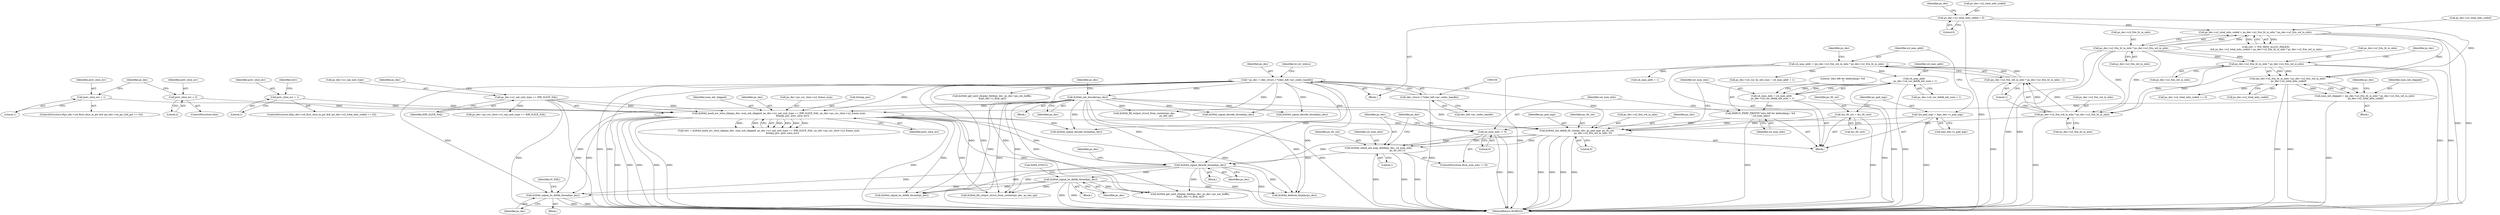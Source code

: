 digraph "0_Android_7109ce3f8f90a28ca9f0ee6e14f6ac5e414c62cf@API" {
"1001820" [label="(Call,ih264d_signal_bs_deblk_thread(ps_dec))"];
"1000896" [label="(Call,ih264d_init_decoder(ps_dec))"];
"1000153" [label="(Call,* ps_dec = (dec_struct_t *)(dec_hdl->pv_codec_handle))"];
"1000155" [label="(Call,(dec_struct_t *)(dec_hdl->pv_codec_handle))"];
"1001712" [label="(Call,ih264d_signal_decode_thread(ps_dec))"];
"1001678" [label="(Call,ih264d_init_deblk_tfr_ctxt(ps_dec, ps_pad_mgr, ps_tfr_cxt,\n                                           ps_dec->u2_frm_wd_in_mbs, 0))"];
"1001541" [label="(Call,ih264d_mark_err_slice_skip(ps_dec, num_mb_skipped, ps_dec->u1_nal_unit_type == IDR_SLICE_NAL, ps_dec->ps_cur_slice->u2_frame_num,\n                                    &temp_poc, prev_slice_err))"];
"1001496" [label="(Call,num_mb_skipped = (ps_dec->u2_frm_ht_in_mbs * ps_dec->u2_frm_wd_in_mbs)\n - ps_dec->u2_total_mbs_coded)"];
"1001498" [label="(Call,(ps_dec->u2_frm_ht_in_mbs * ps_dec->u2_frm_wd_in_mbs)\n - ps_dec->u2_total_mbs_coded)"];
"1001499" [label="(Call,ps_dec->u2_frm_ht_in_mbs * ps_dec->u2_frm_wd_in_mbs)"];
"1001484" [label="(Call,ps_dec->u2_frm_ht_in_mbs * ps_dec->u2_frm_wd_in_mbs)"];
"1001480" [label="(Call,ps_dec->u2_total_mbs_coded < ps_dec->u2_frm_ht_in_mbs * ps_dec->u2_frm_wd_in_mbs)"];
"1000908" [label="(Call,ps_dec->u2_total_mbs_coded = 0)"];
"1001544" [label="(Call,ps_dec->u1_nal_unit_type == IDR_SLICE_NAL)"];
"1001519" [label="(Call,prev_slice_err = 1)"];
"1001536" [label="(Call,prev_slice_err = 1)"];
"1001523" [label="(Call,prev_slice_err = 2)"];
"1001654" [label="(Call,*ps_pad_mgr = &ps_dec->s_pad_mgr)"];
"1001649" [label="(Call,*ps_tfr_cxt = &s_tfr_ctxt)"];
"1001663" [label="(Call,ps_dec->u2_frm_wd_in_mbs * ps_dec->u2_frm_ht_in_mbs)"];
"1001702" [label="(Call,ih264d_check_mb_map_deblk(ps_dec, u4_num_mbs,\n                                                   ps_tfr_cxt,1))"];
"1001699" [label="(Call,u4_num_mbs != 0)"];
"1001695" [label="(Call,DEBUG_PERF_PRINTF(\"mbs left for deblocking= %d \n\",u4_num_mbs))"];
"1001686" [label="(Call,u4_num_mbs = u4_max_addr\n - ps_dec->u4_cur_deblk_mb_num + 1)"];
"1001688" [label="(Call,u4_max_addr\n - ps_dec->u4_cur_deblk_mb_num + 1)"];
"1001660" [label="(Call,u4_max_addr = (ps_dec->u2_frm_wd_in_mbs * ps_dec->u2_frm_ht_in_mbs) - 1)"];
"1001662" [label="(Call,(ps_dec->u2_frm_wd_in_mbs * ps_dec->u2_frm_ht_in_mbs) - 1)"];
"1001721" [label="(Call,ih264d_signal_bs_deblk_thread(ps_dec))"];
"1001253" [label="(Call,ih264d_fill_output_struct_from_context(ps_dec,\n                                                           ps_dec_op))"];
"1001536" [label="(Call,prev_slice_err = 1)"];
"1001656" [label="(Call,&ps_dec->s_pad_mgr)"];
"1001556" [label="(Identifier,prev_slice_err)"];
"1001717" [label="(Identifier,ps_dec)"];
"1001551" [label="(Identifier,ps_dec)"];
"1000895" [label="(Block,)"];
"1002012" [label="(Call,ih264d_get_next_display_field(ps_dec, ps_dec->ps_out_buffer,\n &(ps_dec->s_disp_op)))"];
"1001700" [label="(Identifier,u4_num_mbs)"];
"1001538" [label="(Literal,1)"];
"1001531" [label="(Call,ps_dec->u2_total_mbs_coded == 0)"];
"1001506" [label="(Call,ps_dec->u2_total_mbs_coded)"];
"1001500" [label="(Call,ps_dec->u2_frm_ht_in_mbs)"];
"1001512" [label="(Identifier,ps_dec)"];
"1001667" [label="(Call,ps_dec->u2_frm_ht_in_mbs)"];
"1001820" [label="(Call,ih264d_signal_bs_deblk_thread(ps_dec))"];
"1001476" [label="(Call,(ret != IVD_MEM_ALLOC_FAILED)\n && ps_dec->u2_total_mbs_coded < ps_dec->u2_frm_ht_in_mbs * ps_dec->u2_frm_wd_in_mbs)"];
"1001675" [label="(Call,u4_max_addr + 1)"];
"1001704" [label="(Identifier,u4_num_mbs)"];
"1001720" [label="(Block,)"];
"1001876" [label="(Call,ih264d_deblock_display(ps_dec))"];
"1001484" [label="(Call,ps_dec->u2_frm_ht_in_mbs * ps_dec->u2_frm_wd_in_mbs)"];
"1001496" [label="(Call,num_mb_skipped = (ps_dec->u2_frm_ht_in_mbs * ps_dec->u2_frm_wd_in_mbs)\n - ps_dec->u2_total_mbs_coded)"];
"1001189" [label="(Call,ih264d_signal_decode_thread(ps_dec))"];
"1001644" [label="(Block,)"];
"1001662" [label="(Call,(ps_dec->u2_frm_wd_in_mbs * ps_dec->u2_frm_ht_in_mbs) - 1)"];
"1001650" [label="(Identifier,ps_tfr_cxt)"];
"1001673" [label="(Identifier,ps_dec)"];
"1001695" [label="(Call,DEBUG_PERF_PRINTF(\"mbs left for deblocking= %d \n\",u4_num_mbs))"];
"1001699" [label="(Call,u4_num_mbs != 0)"];
"1001539" [label="(Call,ret1 = ih264d_mark_err_slice_skip(ps_dec, num_mb_skipped, ps_dec->u1_nal_unit_type == IDR_SLICE_NAL, ps_dec->ps_cur_slice->u2_frame_num,\n                                    &temp_poc, prev_slice_err))"];
"1001660" [label="(Call,u4_max_addr = (ps_dec->u2_frm_wd_in_mbs * ps_dec->u2_frm_ht_in_mbs) - 1)"];
"1001687" [label="(Identifier,u4_num_mbs)"];
"1001712" [label="(Call,ih264d_signal_decode_thread(ps_dec))"];
"1001671" [label="(Call,ps_dec->u4_cur_bs_mb_num = u4_max_addr + 1)"];
"1000151" [label="(Block,)"];
"1001520" [label="(Identifier,prev_slice_err)"];
"1001680" [label="(Identifier,ps_pad_mgr)"];
"1001498" [label="(Call,(ps_dec->u2_frm_ht_in_mbs * ps_dec->u2_frm_wd_in_mbs)\n - ps_dec->u2_total_mbs_coded)"];
"1001497" [label="(Identifier,num_mb_skipped)"];
"1001705" [label="(Identifier,ps_tfr_cxt)"];
"1001713" [label="(Identifier,ps_dec)"];
"1000897" [label="(Identifier,ps_dec)"];
"1000713" [label="(Call,ih264d_get_next_display_field(ps_dec, ps_dec->ps_out_buffer,\n &(ps_dec->s_disp_op)))"];
"1000155" [label="(Call,(dec_struct_t *)(dec_hdl->pv_codec_handle))"];
"1001649" [label="(Call,*ps_tfr_cxt = &s_tfr_ctxt)"];
"1001661" [label="(Identifier,u4_max_addr)"];
"1001706" [label="(Literal,1)"];
"1001480" [label="(Call,ps_dec->u2_total_mbs_coded < ps_dec->u2_frm_ht_in_mbs * ps_dec->u2_frm_wd_in_mbs)"];
"1001701" [label="(Literal,0)"];
"1001821" [label="(Identifier,ps_dec)"];
"1001682" [label="(Call,ps_dec->u2_frm_wd_in_mbs)"];
"1001526" [label="(ControlStructure,if(ps_dec->u4_first_slice_in_pic && (ps_dec->u2_total_mbs_coded == 0)))"];
"1001545" [label="(Call,ps_dec->u1_nal_unit_type)"];
"1001519" [label="(Call,prev_slice_err = 1)"];
"1000908" [label="(Call,ps_dec->u2_total_mbs_coded = 0)"];
"1001481" [label="(Call,ps_dec->u2_total_mbs_coded)"];
"1001403" [label="(Call,ih264d_signal_decode_thread(ps_dec))"];
"1001697" [label="(Identifier,u4_num_mbs)"];
"1001904" [label="(Call,ps_dec->ps_cur_slice->u1_nal_unit_type == IDR_SLICE_NAL)"];
"1001589" [label="(Call,ih264d_signal_decode_thread(ps_dec))"];
"1001678" [label="(Call,ih264d_init_deblk_tfr_ctxt(ps_dec, ps_pad_mgr, ps_tfr_cxt,\n                                           ps_dec->u2_frm_wd_in_mbs, 0))"];
"1001688" [label="(Call,u4_max_addr\n - ps_dec->u4_cur_deblk_mb_num + 1)"];
"1001696" [label="(Literal,\"mbs left for deblocking= %d \n\")"];
"1000912" [label="(Literal,0)"];
"1001540" [label="(Identifier,ret1)"];
"1001616" [label="(Block,)"];
"1001499" [label="(Call,ps_dec->u2_frm_ht_in_mbs * ps_dec->u2_frm_wd_in_mbs)"];
"1002040" [label="(Call,ih264d_fill_output_struct_from_context(ps_dec, ps_dec_op))"];
"1001690" [label="(Call,ps_dec->u4_cur_deblk_mb_num + 1)"];
"1001819" [label="(Block,)"];
"1001521" [label="(Literal,1)"];
"1002160" [label="(MethodReturn,WORD32)"];
"1001703" [label="(Identifier,ps_dec)"];
"1001685" [label="(Literal,0)"];
"1000896" [label="(Call,ih264d_init_decoder(ps_dec))"];
"1001488" [label="(Call,ps_dec->u2_frm_wd_in_mbs)"];
"1001542" [label="(Identifier,ps_dec)"];
"1001998" [label="(Call,ih264d_signal_bs_deblk_thread(ps_dec))"];
"1001681" [label="(Identifier,ps_tfr_cxt)"];
"1001721" [label="(Call,ih264d_signal_bs_deblk_thread(ps_dec))"];
"1001663" [label="(Call,ps_dec->u2_frm_wd_in_mbs * ps_dec->u2_frm_ht_in_mbs)"];
"1001664" [label="(Call,ps_dec->u2_frm_wd_in_mbs)"];
"1001524" [label="(Identifier,prev_slice_err)"];
"1001709" [label="(Identifier,ps_dec)"];
"1001507" [label="(Identifier,ps_dec)"];
"1000154" [label="(Identifier,ps_dec)"];
"1001548" [label="(Identifier,IDR_SLICE_NAL)"];
"1001537" [label="(Identifier,prev_slice_err)"];
"1001491" [label="(Block,)"];
"1001529" [label="(Identifier,ps_dec)"];
"1001823" [label="(Identifier,IV_FAIL)"];
"1001655" [label="(Identifier,ps_pad_mgr)"];
"1001549" [label="(Call,ps_dec->ps_cur_slice->u2_frame_num)"];
"1000153" [label="(Call,* ps_dec = (dec_struct_t *)(dec_hdl->pv_codec_handle))"];
"1001523" [label="(Call,prev_slice_err = 2)"];
"1001544" [label="(Call,ps_dec->u1_nal_unit_type == IDR_SLICE_NAL)"];
"1001723" [label="(Call,DATA_SYNC())"];
"1001702" [label="(Call,ih264d_check_mb_map_deblk(ps_dec, u4_num_mbs,\n                                                   ps_tfr_cxt,1))"];
"1001525" [label="(Literal,2)"];
"1001722" [label="(Identifier,ps_dec)"];
"1001554" [label="(Call,&temp_poc)"];
"1001485" [label="(Call,ps_dec->u2_frm_ht_in_mbs)"];
"1001698" [label="(ControlStructure,if(u4_num_mbs != 0))"];
"1001543" [label="(Identifier,num_mb_skipped)"];
"1001541" [label="(Call,ih264d_mark_err_slice_skip(ps_dec, num_mb_skipped, ps_dec->u1_nal_unit_type == IDR_SLICE_NAL, ps_dec->ps_cur_slice->u2_frame_num,\n                                    &temp_poc, prev_slice_err))"];
"1001522" [label="(ControlStructure,else)"];
"1000915" [label="(Identifier,ps_dec)"];
"1001686" [label="(Call,u4_num_mbs = u4_max_addr\n - ps_dec->u4_cur_deblk_mb_num + 1)"];
"1001670" [label="(Literal,1)"];
"1001654" [label="(Call,*ps_pad_mgr = &ps_dec->s_pad_mgr)"];
"1001503" [label="(Call,ps_dec->u2_frm_wd_in_mbs)"];
"1000162" [label="(Identifier,i4_err_status)"];
"1001509" [label="(ControlStructure,if(ps_dec->u4_first_slice_in_pic && (ps_dec->u4_pic_buf_got == 0)))"];
"1000900" [label="(Identifier,ps_dec)"];
"1001689" [label="(Identifier,u4_max_addr)"];
"1001651" [label="(Call,&s_tfr_ctxt)"];
"1000157" [label="(Call,dec_hdl->pv_codec_handle)"];
"1000909" [label="(Call,ps_dec->u2_total_mbs_coded)"];
"1001679" [label="(Identifier,ps_dec)"];
"1001820" -> "1001819"  [label="AST: "];
"1001820" -> "1001821"  [label="CFG: "];
"1001821" -> "1001820"  [label="AST: "];
"1001823" -> "1001820"  [label="CFG: "];
"1001820" -> "1002160"  [label="DDG: "];
"1001820" -> "1002160"  [label="DDG: "];
"1000896" -> "1001820"  [label="DDG: "];
"1001712" -> "1001820"  [label="DDG: "];
"1001541" -> "1001820"  [label="DDG: "];
"1001721" -> "1001820"  [label="DDG: "];
"1000153" -> "1001820"  [label="DDG: "];
"1000896" -> "1000895"  [label="AST: "];
"1000896" -> "1000897"  [label="CFG: "];
"1000897" -> "1000896"  [label="AST: "];
"1000900" -> "1000896"  [label="CFG: "];
"1000896" -> "1002160"  [label="DDG: "];
"1000896" -> "1002160"  [label="DDG: "];
"1000153" -> "1000896"  [label="DDG: "];
"1000896" -> "1001189"  [label="DDG: "];
"1000896" -> "1001253"  [label="DDG: "];
"1000896" -> "1001403"  [label="DDG: "];
"1000896" -> "1001541"  [label="DDG: "];
"1000896" -> "1001589"  [label="DDG: "];
"1000896" -> "1001678"  [label="DDG: "];
"1000896" -> "1001712"  [label="DDG: "];
"1000896" -> "1001876"  [label="DDG: "];
"1000896" -> "1001998"  [label="DDG: "];
"1000896" -> "1002012"  [label="DDG: "];
"1000896" -> "1002040"  [label="DDG: "];
"1000153" -> "1000151"  [label="AST: "];
"1000153" -> "1000155"  [label="CFG: "];
"1000154" -> "1000153"  [label="AST: "];
"1000155" -> "1000153"  [label="AST: "];
"1000162" -> "1000153"  [label="CFG: "];
"1000153" -> "1002160"  [label="DDG: "];
"1000153" -> "1002160"  [label="DDG: "];
"1000155" -> "1000153"  [label="DDG: "];
"1000153" -> "1000713"  [label="DDG: "];
"1000153" -> "1001189"  [label="DDG: "];
"1000153" -> "1001253"  [label="DDG: "];
"1000153" -> "1001403"  [label="DDG: "];
"1000153" -> "1001541"  [label="DDG: "];
"1000153" -> "1001589"  [label="DDG: "];
"1000153" -> "1001678"  [label="DDG: "];
"1000153" -> "1001712"  [label="DDG: "];
"1000153" -> "1001876"  [label="DDG: "];
"1000153" -> "1001998"  [label="DDG: "];
"1000153" -> "1002012"  [label="DDG: "];
"1000153" -> "1002040"  [label="DDG: "];
"1000155" -> "1000157"  [label="CFG: "];
"1000156" -> "1000155"  [label="AST: "];
"1000157" -> "1000155"  [label="AST: "];
"1000155" -> "1002160"  [label="DDG: "];
"1001712" -> "1001616"  [label="AST: "];
"1001712" -> "1001713"  [label="CFG: "];
"1001713" -> "1001712"  [label="AST: "];
"1001717" -> "1001712"  [label="CFG: "];
"1001712" -> "1002160"  [label="DDG: "];
"1001712" -> "1002160"  [label="DDG: "];
"1001678" -> "1001712"  [label="DDG: "];
"1001541" -> "1001712"  [label="DDG: "];
"1001702" -> "1001712"  [label="DDG: "];
"1001712" -> "1001721"  [label="DDG: "];
"1001712" -> "1001876"  [label="DDG: "];
"1001712" -> "1001998"  [label="DDG: "];
"1001712" -> "1002012"  [label="DDG: "];
"1001712" -> "1002040"  [label="DDG: "];
"1001678" -> "1001644"  [label="AST: "];
"1001678" -> "1001685"  [label="CFG: "];
"1001679" -> "1001678"  [label="AST: "];
"1001680" -> "1001678"  [label="AST: "];
"1001681" -> "1001678"  [label="AST: "];
"1001682" -> "1001678"  [label="AST: "];
"1001685" -> "1001678"  [label="AST: "];
"1001687" -> "1001678"  [label="CFG: "];
"1001678" -> "1002160"  [label="DDG: "];
"1001678" -> "1002160"  [label="DDG: "];
"1001678" -> "1002160"  [label="DDG: "];
"1001678" -> "1002160"  [label="DDG: "];
"1001541" -> "1001678"  [label="DDG: "];
"1001654" -> "1001678"  [label="DDG: "];
"1001649" -> "1001678"  [label="DDG: "];
"1001663" -> "1001678"  [label="DDG: "];
"1001678" -> "1001702"  [label="DDG: "];
"1001678" -> "1001702"  [label="DDG: "];
"1001541" -> "1001539"  [label="AST: "];
"1001541" -> "1001556"  [label="CFG: "];
"1001542" -> "1001541"  [label="AST: "];
"1001543" -> "1001541"  [label="AST: "];
"1001544" -> "1001541"  [label="AST: "];
"1001549" -> "1001541"  [label="AST: "];
"1001554" -> "1001541"  [label="AST: "];
"1001556" -> "1001541"  [label="AST: "];
"1001539" -> "1001541"  [label="CFG: "];
"1001541" -> "1002160"  [label="DDG: "];
"1001541" -> "1002160"  [label="DDG: "];
"1001541" -> "1002160"  [label="DDG: "];
"1001541" -> "1002160"  [label="DDG: "];
"1001541" -> "1002160"  [label="DDG: "];
"1001541" -> "1002160"  [label="DDG: "];
"1001541" -> "1001539"  [label="DDG: "];
"1001541" -> "1001539"  [label="DDG: "];
"1001541" -> "1001539"  [label="DDG: "];
"1001541" -> "1001539"  [label="DDG: "];
"1001541" -> "1001539"  [label="DDG: "];
"1001541" -> "1001539"  [label="DDG: "];
"1001496" -> "1001541"  [label="DDG: "];
"1001544" -> "1001541"  [label="DDG: "];
"1001544" -> "1001541"  [label="DDG: "];
"1001519" -> "1001541"  [label="DDG: "];
"1001536" -> "1001541"  [label="DDG: "];
"1001523" -> "1001541"  [label="DDG: "];
"1001541" -> "1001589"  [label="DDG: "];
"1001541" -> "1001876"  [label="DDG: "];
"1001541" -> "1001998"  [label="DDG: "];
"1001541" -> "1002012"  [label="DDG: "];
"1001541" -> "1002040"  [label="DDG: "];
"1001496" -> "1001491"  [label="AST: "];
"1001496" -> "1001498"  [label="CFG: "];
"1001497" -> "1001496"  [label="AST: "];
"1001498" -> "1001496"  [label="AST: "];
"1001512" -> "1001496"  [label="CFG: "];
"1001496" -> "1002160"  [label="DDG: "];
"1001498" -> "1001496"  [label="DDG: "];
"1001498" -> "1001496"  [label="DDG: "];
"1001498" -> "1001506"  [label="CFG: "];
"1001499" -> "1001498"  [label="AST: "];
"1001506" -> "1001498"  [label="AST: "];
"1001498" -> "1002160"  [label="DDG: "];
"1001498" -> "1002160"  [label="DDG: "];
"1001499" -> "1001498"  [label="DDG: "];
"1001499" -> "1001498"  [label="DDG: "];
"1001480" -> "1001498"  [label="DDG: "];
"1000908" -> "1001498"  [label="DDG: "];
"1001498" -> "1001531"  [label="DDG: "];
"1001499" -> "1001503"  [label="CFG: "];
"1001500" -> "1001499"  [label="AST: "];
"1001503" -> "1001499"  [label="AST: "];
"1001507" -> "1001499"  [label="CFG: "];
"1001499" -> "1002160"  [label="DDG: "];
"1001499" -> "1002160"  [label="DDG: "];
"1001484" -> "1001499"  [label="DDG: "];
"1001484" -> "1001499"  [label="DDG: "];
"1001499" -> "1001663"  [label="DDG: "];
"1001499" -> "1001663"  [label="DDG: "];
"1001484" -> "1001480"  [label="AST: "];
"1001484" -> "1001488"  [label="CFG: "];
"1001485" -> "1001484"  [label="AST: "];
"1001488" -> "1001484"  [label="AST: "];
"1001480" -> "1001484"  [label="CFG: "];
"1001484" -> "1002160"  [label="DDG: "];
"1001484" -> "1002160"  [label="DDG: "];
"1001484" -> "1001480"  [label="DDG: "];
"1001484" -> "1001480"  [label="DDG: "];
"1001484" -> "1001663"  [label="DDG: "];
"1001484" -> "1001663"  [label="DDG: "];
"1001480" -> "1001476"  [label="AST: "];
"1001481" -> "1001480"  [label="AST: "];
"1001476" -> "1001480"  [label="CFG: "];
"1001480" -> "1002160"  [label="DDG: "];
"1001480" -> "1002160"  [label="DDG: "];
"1001480" -> "1001476"  [label="DDG: "];
"1001480" -> "1001476"  [label="DDG: "];
"1000908" -> "1001480"  [label="DDG: "];
"1000908" -> "1000151"  [label="AST: "];
"1000908" -> "1000912"  [label="CFG: "];
"1000909" -> "1000908"  [label="AST: "];
"1000912" -> "1000908"  [label="AST: "];
"1000915" -> "1000908"  [label="CFG: "];
"1000908" -> "1002160"  [label="DDG: "];
"1001544" -> "1001548"  [label="CFG: "];
"1001545" -> "1001544"  [label="AST: "];
"1001548" -> "1001544"  [label="AST: "];
"1001551" -> "1001544"  [label="CFG: "];
"1001544" -> "1002160"  [label="DDG: "];
"1001544" -> "1002160"  [label="DDG: "];
"1001544" -> "1001904"  [label="DDG: "];
"1001519" -> "1001509"  [label="AST: "];
"1001519" -> "1001521"  [label="CFG: "];
"1001520" -> "1001519"  [label="AST: "];
"1001521" -> "1001519"  [label="AST: "];
"1001529" -> "1001519"  [label="CFG: "];
"1001536" -> "1001526"  [label="AST: "];
"1001536" -> "1001538"  [label="CFG: "];
"1001537" -> "1001536"  [label="AST: "];
"1001538" -> "1001536"  [label="AST: "];
"1001540" -> "1001536"  [label="CFG: "];
"1001523" -> "1001522"  [label="AST: "];
"1001523" -> "1001525"  [label="CFG: "];
"1001524" -> "1001523"  [label="AST: "];
"1001525" -> "1001523"  [label="AST: "];
"1001529" -> "1001523"  [label="CFG: "];
"1001654" -> "1001644"  [label="AST: "];
"1001654" -> "1001656"  [label="CFG: "];
"1001655" -> "1001654"  [label="AST: "];
"1001656" -> "1001654"  [label="AST: "];
"1001661" -> "1001654"  [label="CFG: "];
"1001654" -> "1002160"  [label="DDG: "];
"1001649" -> "1001644"  [label="AST: "];
"1001649" -> "1001651"  [label="CFG: "];
"1001650" -> "1001649"  [label="AST: "];
"1001651" -> "1001649"  [label="AST: "];
"1001655" -> "1001649"  [label="CFG: "];
"1001649" -> "1002160"  [label="DDG: "];
"1001663" -> "1001662"  [label="AST: "];
"1001663" -> "1001667"  [label="CFG: "];
"1001664" -> "1001663"  [label="AST: "];
"1001667" -> "1001663"  [label="AST: "];
"1001670" -> "1001663"  [label="CFG: "];
"1001663" -> "1002160"  [label="DDG: "];
"1001663" -> "1001662"  [label="DDG: "];
"1001663" -> "1001662"  [label="DDG: "];
"1001702" -> "1001698"  [label="AST: "];
"1001702" -> "1001706"  [label="CFG: "];
"1001703" -> "1001702"  [label="AST: "];
"1001704" -> "1001702"  [label="AST: "];
"1001705" -> "1001702"  [label="AST: "];
"1001706" -> "1001702"  [label="AST: "];
"1001709" -> "1001702"  [label="CFG: "];
"1001702" -> "1002160"  [label="DDG: "];
"1001702" -> "1002160"  [label="DDG: "];
"1001702" -> "1002160"  [label="DDG: "];
"1001699" -> "1001702"  [label="DDG: "];
"1001699" -> "1001698"  [label="AST: "];
"1001699" -> "1001701"  [label="CFG: "];
"1001700" -> "1001699"  [label="AST: "];
"1001701" -> "1001699"  [label="AST: "];
"1001703" -> "1001699"  [label="CFG: "];
"1001709" -> "1001699"  [label="CFG: "];
"1001699" -> "1002160"  [label="DDG: "];
"1001699" -> "1002160"  [label="DDG: "];
"1001695" -> "1001699"  [label="DDG: "];
"1001695" -> "1001644"  [label="AST: "];
"1001695" -> "1001697"  [label="CFG: "];
"1001696" -> "1001695"  [label="AST: "];
"1001697" -> "1001695"  [label="AST: "];
"1001700" -> "1001695"  [label="CFG: "];
"1001695" -> "1002160"  [label="DDG: "];
"1001686" -> "1001695"  [label="DDG: "];
"1001686" -> "1001644"  [label="AST: "];
"1001686" -> "1001688"  [label="CFG: "];
"1001687" -> "1001686"  [label="AST: "];
"1001688" -> "1001686"  [label="AST: "];
"1001696" -> "1001686"  [label="CFG: "];
"1001686" -> "1002160"  [label="DDG: "];
"1001688" -> "1001686"  [label="DDG: "];
"1001688" -> "1001686"  [label="DDG: "];
"1001688" -> "1001690"  [label="CFG: "];
"1001689" -> "1001688"  [label="AST: "];
"1001690" -> "1001688"  [label="AST: "];
"1001688" -> "1002160"  [label="DDG: "];
"1001688" -> "1002160"  [label="DDG: "];
"1001660" -> "1001688"  [label="DDG: "];
"1001660" -> "1001644"  [label="AST: "];
"1001660" -> "1001662"  [label="CFG: "];
"1001661" -> "1001660"  [label="AST: "];
"1001662" -> "1001660"  [label="AST: "];
"1001673" -> "1001660"  [label="CFG: "];
"1001660" -> "1002160"  [label="DDG: "];
"1001662" -> "1001660"  [label="DDG: "];
"1001662" -> "1001660"  [label="DDG: "];
"1001660" -> "1001671"  [label="DDG: "];
"1001660" -> "1001675"  [label="DDG: "];
"1001662" -> "1001670"  [label="CFG: "];
"1001670" -> "1001662"  [label="AST: "];
"1001662" -> "1002160"  [label="DDG: "];
"1001721" -> "1001720"  [label="AST: "];
"1001721" -> "1001722"  [label="CFG: "];
"1001722" -> "1001721"  [label="AST: "];
"1001723" -> "1001721"  [label="CFG: "];
"1001721" -> "1002160"  [label="DDG: "];
"1001721" -> "1002160"  [label="DDG: "];
"1001721" -> "1001876"  [label="DDG: "];
"1001721" -> "1001998"  [label="DDG: "];
"1001721" -> "1002012"  [label="DDG: "];
"1001721" -> "1002040"  [label="DDG: "];
}
